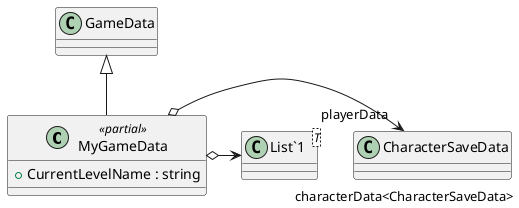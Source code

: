 @startuml
class MyGameData <<partial>> {
    + CurrentLevelName : string
}
class "List`1"<T> {
}
GameData <|-- MyGameData
MyGameData o-> "playerData" CharacterSaveData
MyGameData o-> "characterData<CharacterSaveData>" "List`1"
@enduml
